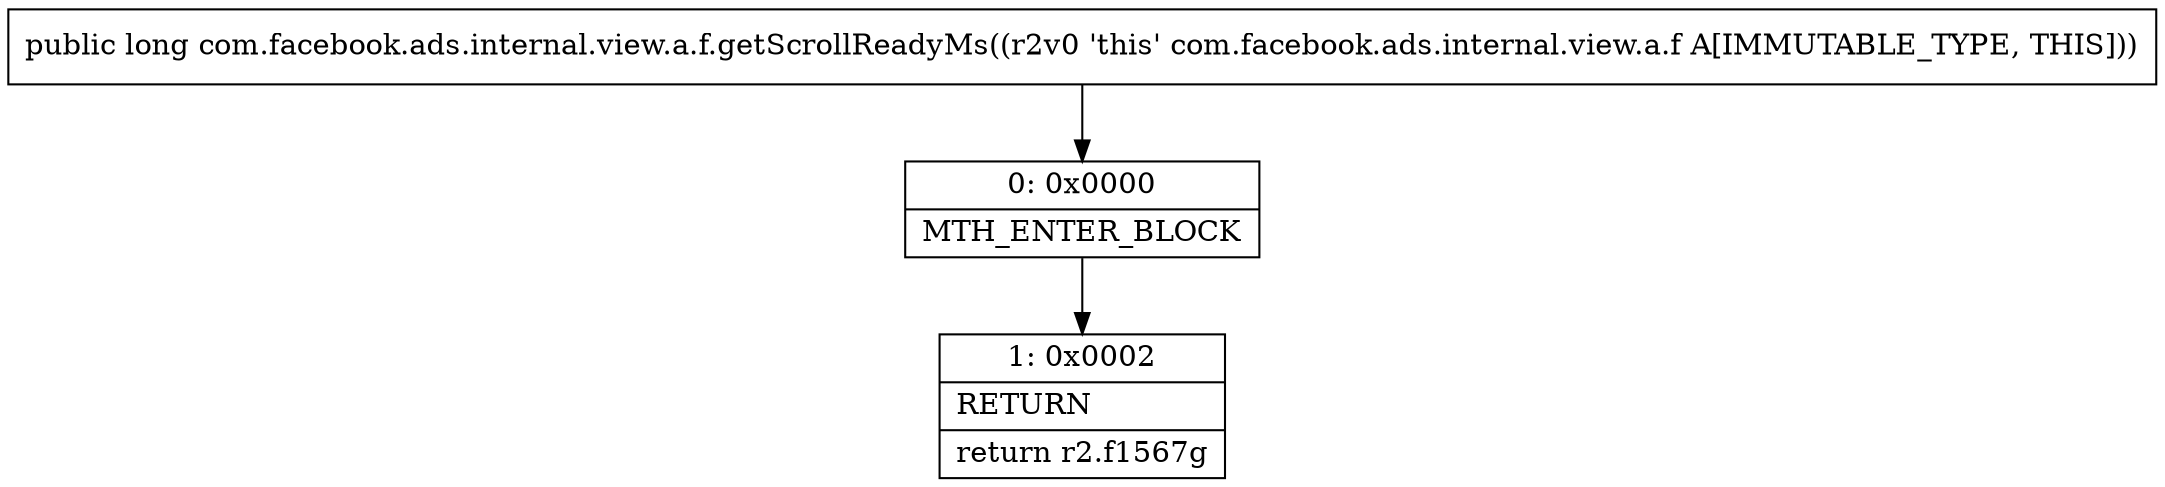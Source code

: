 digraph "CFG forcom.facebook.ads.internal.view.a.f.getScrollReadyMs()J" {
Node_0 [shape=record,label="{0\:\ 0x0000|MTH_ENTER_BLOCK\l}"];
Node_1 [shape=record,label="{1\:\ 0x0002|RETURN\l|return r2.f1567g\l}"];
MethodNode[shape=record,label="{public long com.facebook.ads.internal.view.a.f.getScrollReadyMs((r2v0 'this' com.facebook.ads.internal.view.a.f A[IMMUTABLE_TYPE, THIS])) }"];
MethodNode -> Node_0;
Node_0 -> Node_1;
}

